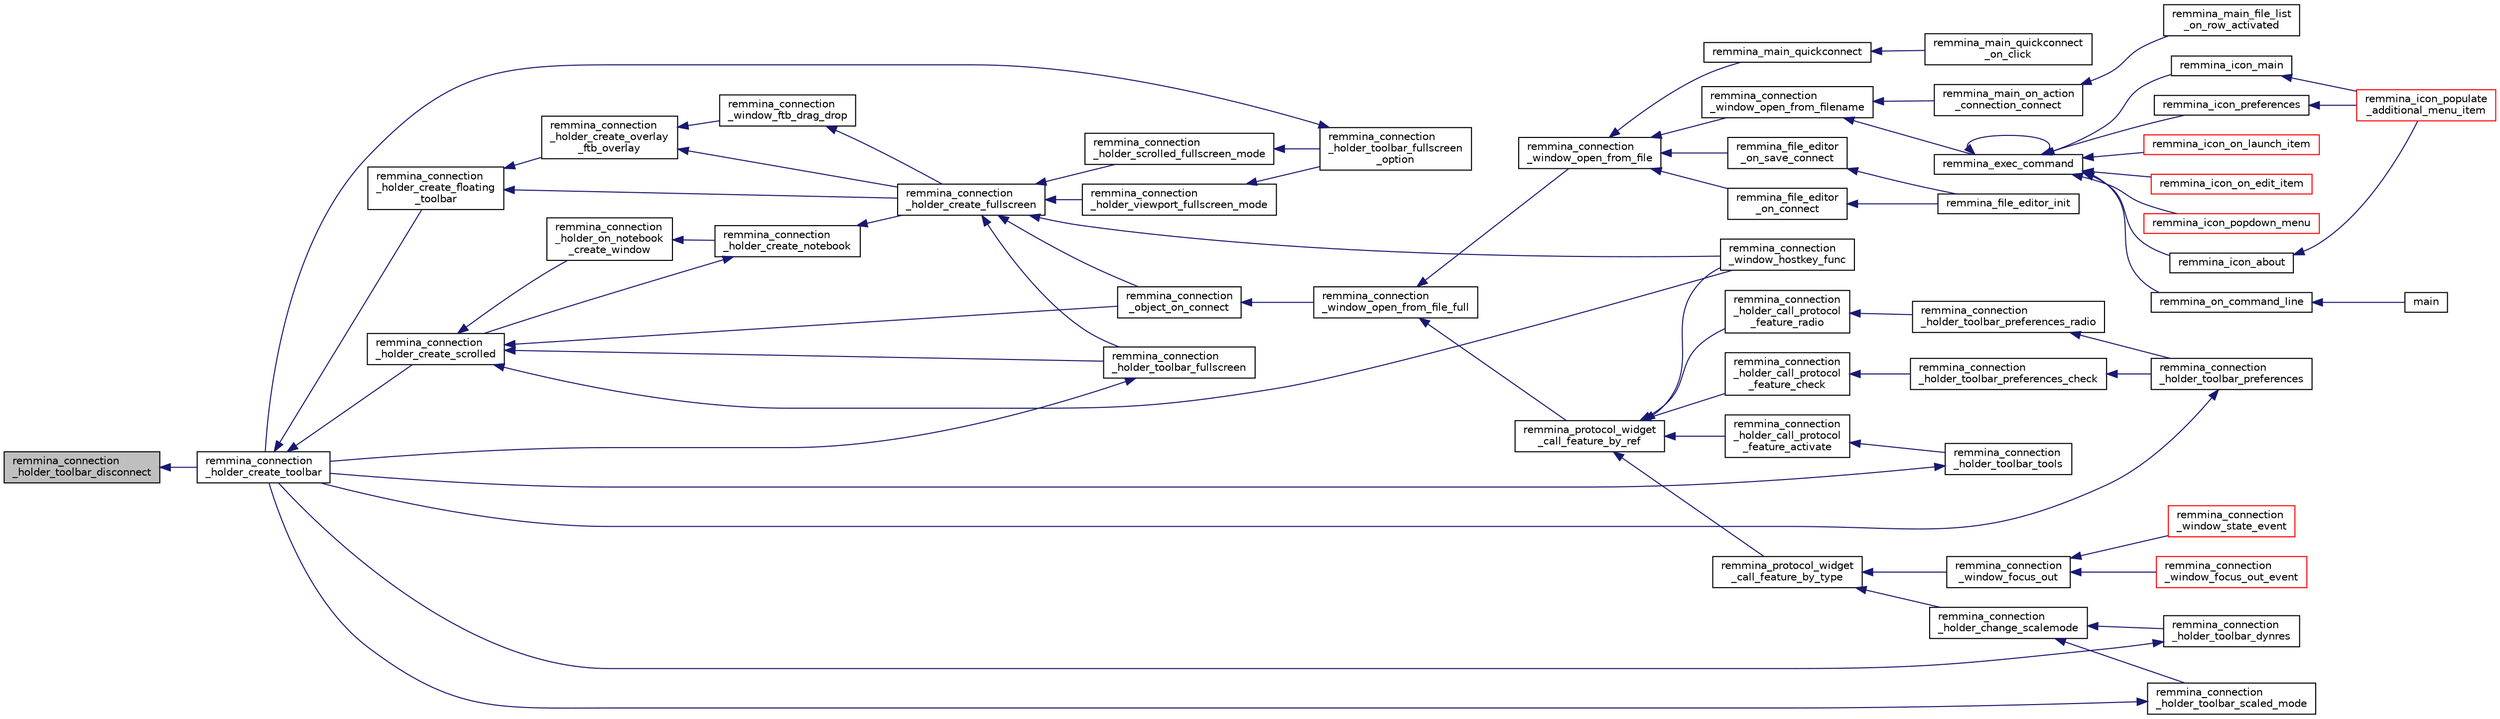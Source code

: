 digraph "remmina_connection_holder_toolbar_disconnect"
{
  edge [fontname="Helvetica",fontsize="10",labelfontname="Helvetica",labelfontsize="10"];
  node [fontname="Helvetica",fontsize="10",shape=record];
  rankdir="LR";
  Node6423 [label="remmina_connection\l_holder_toolbar_disconnect",height=0.2,width=0.4,color="black", fillcolor="grey75", style="filled", fontcolor="black"];
  Node6423 -> Node6424 [dir="back",color="midnightblue",fontsize="10",style="solid",fontname="Helvetica"];
  Node6424 [label="remmina_connection\l_holder_create_toolbar",height=0.2,width=0.4,color="black", fillcolor="white", style="filled",URL="$remmina__connection__window_8c.html#af8138da72278e9e9000276e08a6fd984"];
  Node6424 -> Node6425 [dir="back",color="midnightblue",fontsize="10",style="solid",fontname="Helvetica"];
  Node6425 [label="remmina_connection\l_holder_create_floating\l_toolbar",height=0.2,width=0.4,color="black", fillcolor="white", style="filled",URL="$remmina__connection__window_8c.html#a967dca6c1876afc3e6bcb763f9709d43"];
  Node6425 -> Node6426 [dir="back",color="midnightblue",fontsize="10",style="solid",fontname="Helvetica"];
  Node6426 [label="remmina_connection\l_holder_create_overlay\l_ftb_overlay",height=0.2,width=0.4,color="black", fillcolor="white", style="filled",URL="$remmina__connection__window_8c.html#ab2edcb806312b3367c70fbb13c383ae0"];
  Node6426 -> Node6427 [dir="back",color="midnightblue",fontsize="10",style="solid",fontname="Helvetica"];
  Node6427 [label="remmina_connection\l_window_ftb_drag_drop",height=0.2,width=0.4,color="black", fillcolor="white", style="filled",URL="$remmina__connection__window_8c.html#a15c9b2bd929f8f2bb64d0bb6fa60f067"];
  Node6427 -> Node6428 [dir="back",color="midnightblue",fontsize="10",style="solid",fontname="Helvetica"];
  Node6428 [label="remmina_connection\l_holder_create_fullscreen",height=0.2,width=0.4,color="black", fillcolor="white", style="filled",URL="$remmina__connection__window_8c.html#ae67ca4d276339723c1ff87fc224eaccf"];
  Node6428 -> Node6429 [dir="back",color="midnightblue",fontsize="10",style="solid",fontname="Helvetica"];
  Node6429 [label="remmina_connection\l_holder_toolbar_fullscreen",height=0.2,width=0.4,color="black", fillcolor="white", style="filled",URL="$remmina__connection__window_8c.html#a02ac20f50f1b7b816bd7208127efdbee"];
  Node6429 -> Node6424 [dir="back",color="midnightblue",fontsize="10",style="solid",fontname="Helvetica"];
  Node6428 -> Node6430 [dir="back",color="midnightblue",fontsize="10",style="solid",fontname="Helvetica"];
  Node6430 [label="remmina_connection\l_holder_viewport_fullscreen_mode",height=0.2,width=0.4,color="black", fillcolor="white", style="filled",URL="$remmina__connection__window_8c.html#a0e99d0ff8c39f2c6de508eee9ef498c5"];
  Node6430 -> Node6431 [dir="back",color="midnightblue",fontsize="10",style="solid",fontname="Helvetica"];
  Node6431 [label="remmina_connection\l_holder_toolbar_fullscreen\l_option",height=0.2,width=0.4,color="black", fillcolor="white", style="filled",URL="$remmina__connection__window_8c.html#a1415cdcbed0e6fe9a7978586bf132207"];
  Node6431 -> Node6424 [dir="back",color="midnightblue",fontsize="10",style="solid",fontname="Helvetica"];
  Node6428 -> Node6432 [dir="back",color="midnightblue",fontsize="10",style="solid",fontname="Helvetica"];
  Node6432 [label="remmina_connection\l_holder_scrolled_fullscreen_mode",height=0.2,width=0.4,color="black", fillcolor="white", style="filled",URL="$remmina__connection__window_8c.html#aa25cae5c0e15e13b817b925e42a044a9"];
  Node6432 -> Node6431 [dir="back",color="midnightblue",fontsize="10",style="solid",fontname="Helvetica"];
  Node6428 -> Node6433 [dir="back",color="midnightblue",fontsize="10",style="solid",fontname="Helvetica"];
  Node6433 [label="remmina_connection\l_window_hostkey_func",height=0.2,width=0.4,color="black", fillcolor="white", style="filled",URL="$remmina__connection__window_8c.html#abef663d930076deb3105f86dabe2a9c3"];
  Node6428 -> Node6434 [dir="back",color="midnightblue",fontsize="10",style="solid",fontname="Helvetica"];
  Node6434 [label="remmina_connection\l_object_on_connect",height=0.2,width=0.4,color="black", fillcolor="white", style="filled",URL="$remmina__connection__window_8c.html#a0ad685a873ecef95ec13caba17e0c22e"];
  Node6434 -> Node6435 [dir="back",color="midnightblue",fontsize="10",style="solid",fontname="Helvetica"];
  Node6435 [label="remmina_connection\l_window_open_from_file_full",height=0.2,width=0.4,color="black", fillcolor="white", style="filled",URL="$remmina__connection__window_8h.html#adbf2b670ca3bae96a99cb0b36021a961"];
  Node6435 -> Node6436 [dir="back",color="midnightblue",fontsize="10",style="solid",fontname="Helvetica"];
  Node6436 [label="remmina_connection\l_window_open_from_file",height=0.2,width=0.4,color="black", fillcolor="white", style="filled",URL="$remmina__connection__window_8h.html#a1c7f722a89609523cc4de079cc82f23c"];
  Node6436 -> Node6437 [dir="back",color="midnightblue",fontsize="10",style="solid",fontname="Helvetica"];
  Node6437 [label="remmina_connection\l_window_open_from_filename",height=0.2,width=0.4,color="black", fillcolor="white", style="filled",URL="$remmina__connection__window_8h.html#ab0ed27ef360efc7d92906cbabf9da5db"];
  Node6437 -> Node6438 [dir="back",color="midnightblue",fontsize="10",style="solid",fontname="Helvetica"];
  Node6438 [label="remmina_exec_command",height=0.2,width=0.4,color="black", fillcolor="white", style="filled",URL="$remmina__exec_8h.html#a424cabdcff647797061e7482049d62a7"];
  Node6438 -> Node6439 [dir="back",color="midnightblue",fontsize="10",style="solid",fontname="Helvetica"];
  Node6439 [label="remmina_on_command_line",height=0.2,width=0.4,color="black", fillcolor="white", style="filled",URL="$remmina_8c.html#aeb286fc5bd52ab5382ab8cb495dc2914"];
  Node6439 -> Node6440 [dir="back",color="midnightblue",fontsize="10",style="solid",fontname="Helvetica"];
  Node6440 [label="main",height=0.2,width=0.4,color="black", fillcolor="white", style="filled",URL="$remmina_8c.html#a0ddf1224851353fc92bfbff6f499fa97"];
  Node6438 -> Node6438 [dir="back",color="midnightblue",fontsize="10",style="solid",fontname="Helvetica"];
  Node6438 -> Node6441 [dir="back",color="midnightblue",fontsize="10",style="solid",fontname="Helvetica"];
  Node6441 [label="remmina_icon_main",height=0.2,width=0.4,color="black", fillcolor="white", style="filled",URL="$remmina__icon_8c.html#a920476110ab6410c8fc8cf734109e497"];
  Node6441 -> Node6442 [dir="back",color="midnightblue",fontsize="10",style="solid",fontname="Helvetica"];
  Node6442 [label="remmina_icon_populate\l_additional_menu_item",height=0.2,width=0.4,color="red", fillcolor="white", style="filled",URL="$remmina__icon_8c.html#a8aaf73ed94cf20dcce1c7be26262cb56"];
  Node6438 -> Node6452 [dir="back",color="midnightblue",fontsize="10",style="solid",fontname="Helvetica"];
  Node6452 [label="remmina_icon_preferences",height=0.2,width=0.4,color="black", fillcolor="white", style="filled",URL="$remmina__icon_8c.html#ad3b0e3d12e4854eae05b1afea19da404"];
  Node6452 -> Node6442 [dir="back",color="midnightblue",fontsize="10",style="solid",fontname="Helvetica"];
  Node6438 -> Node6453 [dir="back",color="midnightblue",fontsize="10",style="solid",fontname="Helvetica"];
  Node6453 [label="remmina_icon_about",height=0.2,width=0.4,color="black", fillcolor="white", style="filled",URL="$remmina__icon_8c.html#a5cdf1958ef01e49889bcee2e90e2cf71"];
  Node6453 -> Node6442 [dir="back",color="midnightblue",fontsize="10",style="solid",fontname="Helvetica"];
  Node6438 -> Node6454 [dir="back",color="midnightblue",fontsize="10",style="solid",fontname="Helvetica"];
  Node6454 [label="remmina_icon_on_launch_item",height=0.2,width=0.4,color="red", fillcolor="white", style="filled",URL="$remmina__icon_8c.html#ad1699688680e12abcfd5c74dd2f76d83"];
  Node6438 -> Node6457 [dir="back",color="midnightblue",fontsize="10",style="solid",fontname="Helvetica"];
  Node6457 [label="remmina_icon_on_edit_item",height=0.2,width=0.4,color="red", fillcolor="white", style="filled",URL="$remmina__icon_8c.html#af8708120906a8dc41a7998ebf9ecd129"];
  Node6438 -> Node6458 [dir="back",color="midnightblue",fontsize="10",style="solid",fontname="Helvetica"];
  Node6458 [label="remmina_icon_popdown_menu",height=0.2,width=0.4,color="red", fillcolor="white", style="filled",URL="$remmina__icon_8c.html#a444be76e3c3a065279c5f9abc7fae833"];
  Node6437 -> Node6459 [dir="back",color="midnightblue",fontsize="10",style="solid",fontname="Helvetica"];
  Node6459 [label="remmina_main_on_action\l_connection_connect",height=0.2,width=0.4,color="black", fillcolor="white", style="filled",URL="$remmina__main_8c.html#ae023d1cb099a4f7bee79f13760566cbf"];
  Node6459 -> Node6460 [dir="back",color="midnightblue",fontsize="10",style="solid",fontname="Helvetica"];
  Node6460 [label="remmina_main_file_list\l_on_row_activated",height=0.2,width=0.4,color="black", fillcolor="white", style="filled",URL="$remmina__main_8c.html#aba1a89a2400c5cc8373c6bd34602ac10"];
  Node6436 -> Node6461 [dir="back",color="midnightblue",fontsize="10",style="solid",fontname="Helvetica"];
  Node6461 [label="remmina_file_editor\l_on_connect",height=0.2,width=0.4,color="black", fillcolor="white", style="filled",URL="$remmina__file__editor_8c.html#a73b8581fd1fd77532b748d91a2951f25"];
  Node6461 -> Node6445 [dir="back",color="midnightblue",fontsize="10",style="solid",fontname="Helvetica"];
  Node6445 [label="remmina_file_editor_init",height=0.2,width=0.4,color="black", fillcolor="white", style="filled",URL="$remmina__file__editor_8c.html#a9afd8d41c66f547320930eb331f3124d"];
  Node6436 -> Node6446 [dir="back",color="midnightblue",fontsize="10",style="solid",fontname="Helvetica"];
  Node6446 [label="remmina_file_editor\l_on_save_connect",height=0.2,width=0.4,color="black", fillcolor="white", style="filled",URL="$remmina__file__editor_8c.html#a57224f3f69f04f398de563b71be6b18e"];
  Node6446 -> Node6445 [dir="back",color="midnightblue",fontsize="10",style="solid",fontname="Helvetica"];
  Node6436 -> Node6462 [dir="back",color="midnightblue",fontsize="10",style="solid",fontname="Helvetica"];
  Node6462 [label="remmina_main_quickconnect",height=0.2,width=0.4,color="black", fillcolor="white", style="filled",URL="$remmina__main_8c.html#a802458852abacebfb16f1f4295806a01"];
  Node6462 -> Node6463 [dir="back",color="midnightblue",fontsize="10",style="solid",fontname="Helvetica"];
  Node6463 [label="remmina_main_quickconnect\l_on_click",height=0.2,width=0.4,color="black", fillcolor="white", style="filled",URL="$remmina__main_8c.html#a210e9e04c7c97cc86412044de31f659d"];
  Node6435 -> Node6464 [dir="back",color="midnightblue",fontsize="10",style="solid",fontname="Helvetica"];
  Node6464 [label="remmina_protocol_widget\l_call_feature_by_ref",height=0.2,width=0.4,color="black", fillcolor="white", style="filled",URL="$remmina__protocol__widget_8h.html#a605b69a9aa4393024369cc5070488692"];
  Node6464 -> Node6465 [dir="back",color="midnightblue",fontsize="10",style="solid",fontname="Helvetica"];
  Node6465 [label="remmina_connection\l_holder_call_protocol\l_feature_radio",height=0.2,width=0.4,color="black", fillcolor="white", style="filled",URL="$remmina__connection__window_8c.html#a86280cb973101817f7410af393bc2f98"];
  Node6465 -> Node6466 [dir="back",color="midnightblue",fontsize="10",style="solid",fontname="Helvetica"];
  Node6466 [label="remmina_connection\l_holder_toolbar_preferences_radio",height=0.2,width=0.4,color="black", fillcolor="white", style="filled",URL="$remmina__connection__window_8c.html#a1ddab4aacc284c606ab237eae9c0b5a9"];
  Node6466 -> Node6467 [dir="back",color="midnightblue",fontsize="10",style="solid",fontname="Helvetica"];
  Node6467 [label="remmina_connection\l_holder_toolbar_preferences",height=0.2,width=0.4,color="black", fillcolor="white", style="filled",URL="$remmina__connection__window_8c.html#a78ec7d6e66d6e6569c1a9a0230c74bc8"];
  Node6467 -> Node6424 [dir="back",color="midnightblue",fontsize="10",style="solid",fontname="Helvetica"];
  Node6464 -> Node6468 [dir="back",color="midnightblue",fontsize="10",style="solid",fontname="Helvetica"];
  Node6468 [label="remmina_connection\l_holder_call_protocol\l_feature_check",height=0.2,width=0.4,color="black", fillcolor="white", style="filled",URL="$remmina__connection__window_8c.html#a8d924ded7fe147df8b5f113e2fb1d6e7"];
  Node6468 -> Node6469 [dir="back",color="midnightblue",fontsize="10",style="solid",fontname="Helvetica"];
  Node6469 [label="remmina_connection\l_holder_toolbar_preferences_check",height=0.2,width=0.4,color="black", fillcolor="white", style="filled",URL="$remmina__connection__window_8c.html#ada0dce340f5f1484c496a2357e8a2c69"];
  Node6469 -> Node6467 [dir="back",color="midnightblue",fontsize="10",style="solid",fontname="Helvetica"];
  Node6464 -> Node6470 [dir="back",color="midnightblue",fontsize="10",style="solid",fontname="Helvetica"];
  Node6470 [label="remmina_connection\l_holder_call_protocol\l_feature_activate",height=0.2,width=0.4,color="black", fillcolor="white", style="filled",URL="$remmina__connection__window_8c.html#a4507b43c6fd10bc68d9512c6b253a552"];
  Node6470 -> Node6471 [dir="back",color="midnightblue",fontsize="10",style="solid",fontname="Helvetica"];
  Node6471 [label="remmina_connection\l_holder_toolbar_tools",height=0.2,width=0.4,color="black", fillcolor="white", style="filled",URL="$remmina__connection__window_8c.html#a51cc0b2274049920f67c71047bd76213"];
  Node6471 -> Node6424 [dir="back",color="midnightblue",fontsize="10",style="solid",fontname="Helvetica"];
  Node6464 -> Node6433 [dir="back",color="midnightblue",fontsize="10",style="solid",fontname="Helvetica"];
  Node6464 -> Node6472 [dir="back",color="midnightblue",fontsize="10",style="solid",fontname="Helvetica"];
  Node6472 [label="remmina_protocol_widget\l_call_feature_by_type",height=0.2,width=0.4,color="black", fillcolor="white", style="filled",URL="$remmina__protocol__widget_8h.html#a6a630e96e5b914d60d678ae8eaad4cd9"];
  Node6472 -> Node6473 [dir="back",color="midnightblue",fontsize="10",style="solid",fontname="Helvetica"];
  Node6473 [label="remmina_connection\l_holder_change_scalemode",height=0.2,width=0.4,color="black", fillcolor="white", style="filled",URL="$remmina__connection__window_8c.html#a5565ebedf82eb9f2d54b7f447b4c930e"];
  Node6473 -> Node6474 [dir="back",color="midnightblue",fontsize="10",style="solid",fontname="Helvetica"];
  Node6474 [label="remmina_connection\l_holder_toolbar_dynres",height=0.2,width=0.4,color="black", fillcolor="white", style="filled",URL="$remmina__connection__window_8c.html#a576e3800c7371f63b27e3832848ac4e5"];
  Node6474 -> Node6424 [dir="back",color="midnightblue",fontsize="10",style="solid",fontname="Helvetica"];
  Node6473 -> Node6475 [dir="back",color="midnightblue",fontsize="10",style="solid",fontname="Helvetica"];
  Node6475 [label="remmina_connection\l_holder_toolbar_scaled_mode",height=0.2,width=0.4,color="black", fillcolor="white", style="filled",URL="$remmina__connection__window_8c.html#ad6136dd7c0867a5a5f1c0b0645632ee4"];
  Node6475 -> Node6424 [dir="back",color="midnightblue",fontsize="10",style="solid",fontname="Helvetica"];
  Node6472 -> Node6476 [dir="back",color="midnightblue",fontsize="10",style="solid",fontname="Helvetica"];
  Node6476 [label="remmina_connection\l_window_focus_out",height=0.2,width=0.4,color="black", fillcolor="white", style="filled",URL="$remmina__connection__window_8c.html#a8c242e0a7ee57ed79099c330d696b43f"];
  Node6476 -> Node6477 [dir="back",color="midnightblue",fontsize="10",style="solid",fontname="Helvetica"];
  Node6477 [label="remmina_connection\l_window_focus_out_event",height=0.2,width=0.4,color="red", fillcolor="white", style="filled",URL="$remmina__connection__window_8c.html#a539828a1dd435bee083d82136691176c"];
  Node6476 -> Node6482 [dir="back",color="midnightblue",fontsize="10",style="solid",fontname="Helvetica"];
  Node6482 [label="remmina_connection\l_window_state_event",height=0.2,width=0.4,color="red", fillcolor="white", style="filled",URL="$remmina__connection__window_8c.html#a174d5b1e983a96c98aae2e8078f462bd"];
  Node6426 -> Node6428 [dir="back",color="midnightblue",fontsize="10",style="solid",fontname="Helvetica"];
  Node6425 -> Node6428 [dir="back",color="midnightblue",fontsize="10",style="solid",fontname="Helvetica"];
  Node6424 -> Node6479 [dir="back",color="midnightblue",fontsize="10",style="solid",fontname="Helvetica"];
  Node6479 [label="remmina_connection\l_holder_create_scrolled",height=0.2,width=0.4,color="black", fillcolor="white", style="filled",URL="$remmina__connection__window_8c.html#a57b3656c37df65d276ddd50a16906dc7"];
  Node6479 -> Node6429 [dir="back",color="midnightblue",fontsize="10",style="solid",fontname="Helvetica"];
  Node6479 -> Node6480 [dir="back",color="midnightblue",fontsize="10",style="solid",fontname="Helvetica"];
  Node6480 [label="remmina_connection\l_holder_on_notebook\l_create_window",height=0.2,width=0.4,color="black", fillcolor="white", style="filled",URL="$remmina__connection__window_8c.html#a2f5fc595c1aad851962aa58e2009bcce"];
  Node6480 -> Node6481 [dir="back",color="midnightblue",fontsize="10",style="solid",fontname="Helvetica"];
  Node6481 [label="remmina_connection\l_holder_create_notebook",height=0.2,width=0.4,color="black", fillcolor="white", style="filled",URL="$remmina__connection__window_8c.html#ae616dc409c5775dc73d9a83c1f081705"];
  Node6481 -> Node6479 [dir="back",color="midnightblue",fontsize="10",style="solid",fontname="Helvetica"];
  Node6481 -> Node6428 [dir="back",color="midnightblue",fontsize="10",style="solid",fontname="Helvetica"];
  Node6479 -> Node6433 [dir="back",color="midnightblue",fontsize="10",style="solid",fontname="Helvetica"];
  Node6479 -> Node6434 [dir="back",color="midnightblue",fontsize="10",style="solid",fontname="Helvetica"];
}
